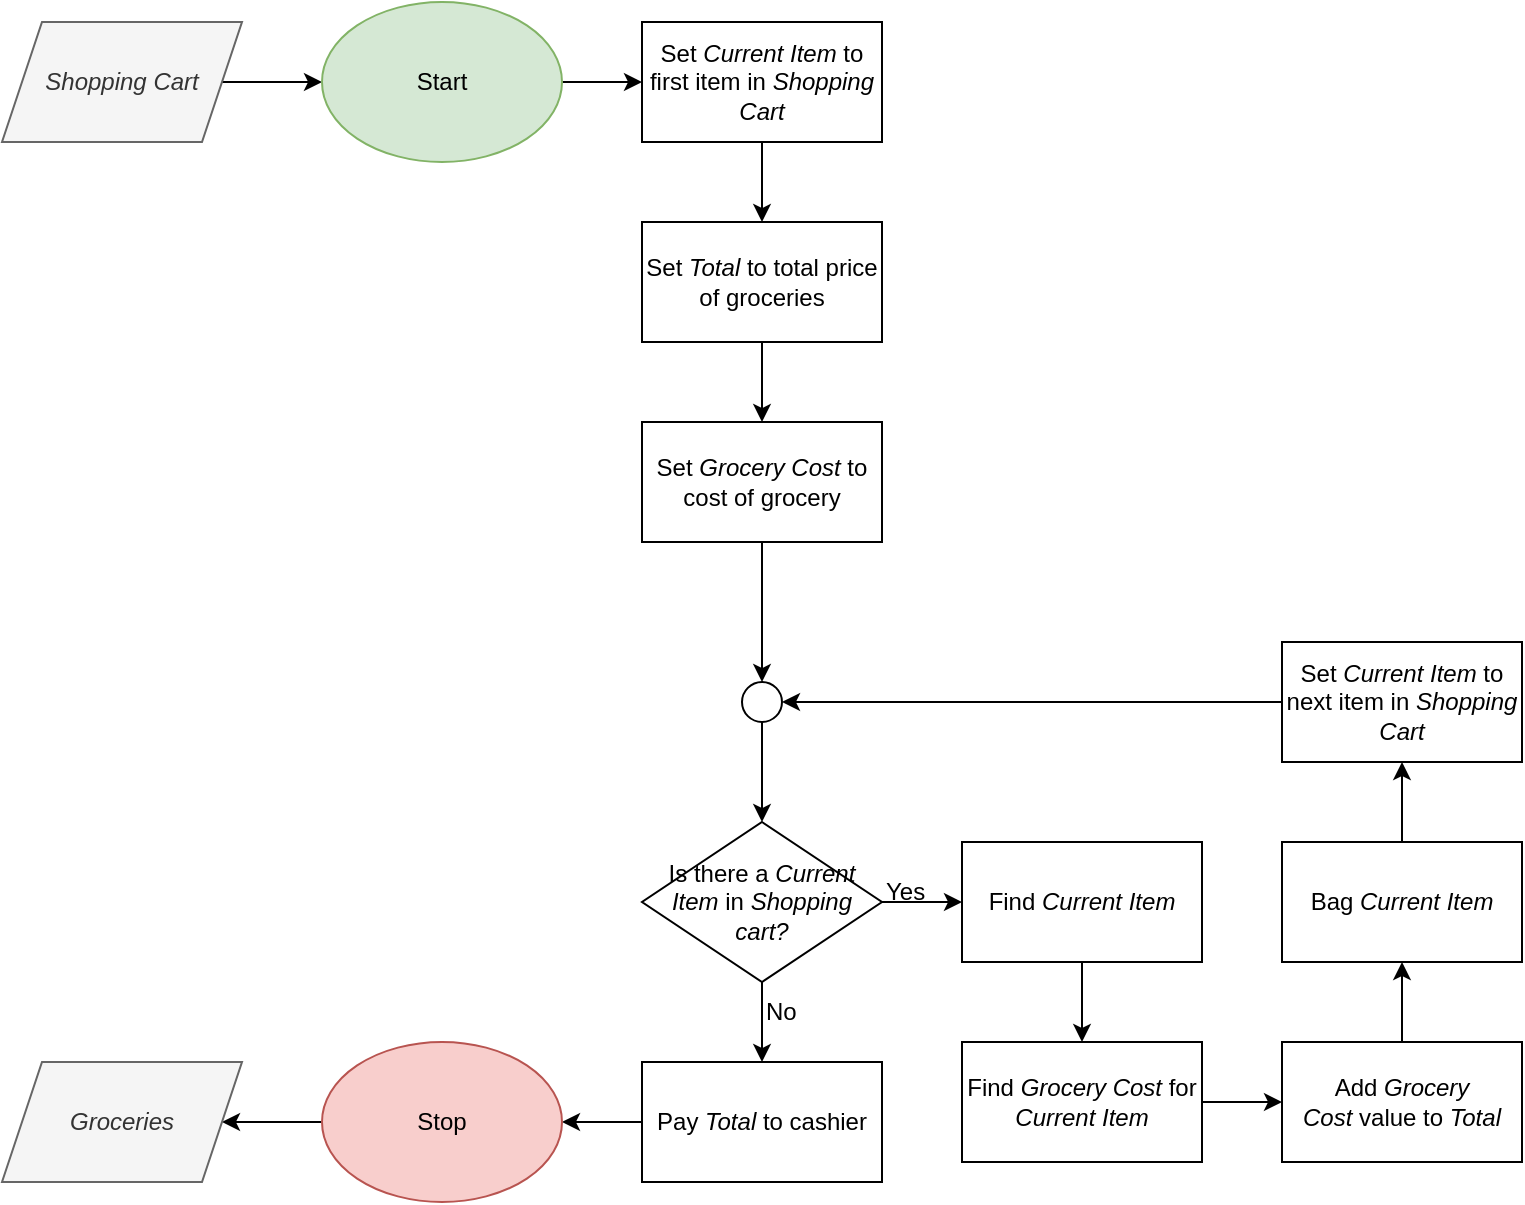 <mxfile version="23.1.0" type="github">
  <diagram name="Page-1" id="R_xbNX1gurj4hNDRkmw0">
    <mxGraphModel dx="1985" dy="1148" grid="1" gridSize="10" guides="1" tooltips="1" connect="1" arrows="1" fold="1" page="1" pageScale="1" pageWidth="850" pageHeight="1100" math="0" shadow="0">
      <root>
        <mxCell id="0" />
        <mxCell id="1" parent="0" />
        <mxCell id="TD8zL6O0Qm3JbNI4ktLX-24" value="" style="edgeStyle=orthogonalEdgeStyle;rounded=0;orthogonalLoop=1;jettySize=auto;html=1;" edge="1" parent="1" source="TD8zL6O0Qm3JbNI4ktLX-1" target="TD8zL6O0Qm3JbNI4ktLX-2">
          <mxGeometry relative="1" as="geometry" />
        </mxCell>
        <mxCell id="TD8zL6O0Qm3JbNI4ktLX-1" value="&lt;i&gt;Shopping Cart&lt;/i&gt;" style="shape=parallelogram;perimeter=parallelogramPerimeter;whiteSpace=wrap;html=1;fixedSize=1;fillColor=#f5f5f5;fontColor=#333333;strokeColor=#666666;" vertex="1" parent="1">
          <mxGeometry x="40" y="50" width="120" height="60" as="geometry" />
        </mxCell>
        <mxCell id="TD8zL6O0Qm3JbNI4ktLX-25" value="" style="edgeStyle=orthogonalEdgeStyle;rounded=0;orthogonalLoop=1;jettySize=auto;html=1;" edge="1" parent="1" source="TD8zL6O0Qm3JbNI4ktLX-2" target="TD8zL6O0Qm3JbNI4ktLX-3">
          <mxGeometry relative="1" as="geometry" />
        </mxCell>
        <mxCell id="TD8zL6O0Qm3JbNI4ktLX-2" value="Start" style="ellipse;whiteSpace=wrap;html=1;fillColor=#d5e8d4;strokeColor=#82b366;" vertex="1" parent="1">
          <mxGeometry x="200" y="40" width="120" height="80" as="geometry" />
        </mxCell>
        <mxCell id="TD8zL6O0Qm3JbNI4ktLX-22" value="" style="edgeStyle=orthogonalEdgeStyle;rounded=0;orthogonalLoop=1;jettySize=auto;html=1;" edge="1" parent="1" source="TD8zL6O0Qm3JbNI4ktLX-3" target="TD8zL6O0Qm3JbNI4ktLX-4">
          <mxGeometry relative="1" as="geometry" />
        </mxCell>
        <mxCell id="TD8zL6O0Qm3JbNI4ktLX-3" value="Set &lt;i&gt;Current Item&lt;/i&gt;&amp;nbsp;to first item in &lt;i&gt;Shopping Cart&lt;/i&gt;" style="rounded=0;whiteSpace=wrap;html=1;" vertex="1" parent="1">
          <mxGeometry x="360" y="50" width="120" height="60" as="geometry" />
        </mxCell>
        <mxCell id="TD8zL6O0Qm3JbNI4ktLX-23" value="" style="edgeStyle=orthogonalEdgeStyle;rounded=0;orthogonalLoop=1;jettySize=auto;html=1;" edge="1" parent="1" source="TD8zL6O0Qm3JbNI4ktLX-4" target="TD8zL6O0Qm3JbNI4ktLX-5">
          <mxGeometry relative="1" as="geometry" />
        </mxCell>
        <mxCell id="TD8zL6O0Qm3JbNI4ktLX-4" value="Set &lt;i&gt;Total&lt;/i&gt;&amp;nbsp;to total price of groceries" style="rounded=0;whiteSpace=wrap;html=1;" vertex="1" parent="1">
          <mxGeometry x="360" y="150" width="120" height="60" as="geometry" />
        </mxCell>
        <mxCell id="TD8zL6O0Qm3JbNI4ktLX-19" value="" style="edgeStyle=orthogonalEdgeStyle;rounded=0;orthogonalLoop=1;jettySize=auto;html=1;" edge="1" parent="1" source="TD8zL6O0Qm3JbNI4ktLX-5" target="TD8zL6O0Qm3JbNI4ktLX-18">
          <mxGeometry relative="1" as="geometry" />
        </mxCell>
        <mxCell id="TD8zL6O0Qm3JbNI4ktLX-5" value="Set &lt;i&gt;Grocery Cost&lt;/i&gt;&amp;nbsp;to cost of grocery" style="rounded=0;whiteSpace=wrap;html=1;" vertex="1" parent="1">
          <mxGeometry x="360" y="250" width="120" height="60" as="geometry" />
        </mxCell>
        <mxCell id="TD8zL6O0Qm3JbNI4ktLX-17" value="" style="edgeStyle=orthogonalEdgeStyle;rounded=0;orthogonalLoop=1;jettySize=auto;html=1;" edge="1" parent="1" source="TD8zL6O0Qm3JbNI4ktLX-6" target="TD8zL6O0Qm3JbNI4ktLX-7">
          <mxGeometry relative="1" as="geometry" />
        </mxCell>
        <mxCell id="TD8zL6O0Qm3JbNI4ktLX-26" value="" style="edgeStyle=orthogonalEdgeStyle;rounded=0;orthogonalLoop=1;jettySize=auto;html=1;" edge="1" parent="1" source="TD8zL6O0Qm3JbNI4ktLX-6" target="TD8zL6O0Qm3JbNI4ktLX-8">
          <mxGeometry relative="1" as="geometry" />
        </mxCell>
        <mxCell id="TD8zL6O0Qm3JbNI4ktLX-6" value="Is there a &lt;i&gt;Current Item&lt;/i&gt;&amp;nbsp;in &lt;i&gt;Shopping cart?&lt;/i&gt;" style="rhombus;whiteSpace=wrap;html=1;" vertex="1" parent="1">
          <mxGeometry x="360" y="450" width="120" height="80" as="geometry" />
        </mxCell>
        <mxCell id="TD8zL6O0Qm3JbNI4ktLX-32" value="" style="edgeStyle=orthogonalEdgeStyle;rounded=0;orthogonalLoop=1;jettySize=auto;html=1;" edge="1" parent="1" source="TD8zL6O0Qm3JbNI4ktLX-7" target="TD8zL6O0Qm3JbNI4ktLX-30">
          <mxGeometry relative="1" as="geometry" />
        </mxCell>
        <mxCell id="TD8zL6O0Qm3JbNI4ktLX-7" value="Pay &lt;i&gt;Total&lt;/i&gt;&amp;nbsp;to cashier" style="rounded=0;whiteSpace=wrap;html=1;" vertex="1" parent="1">
          <mxGeometry x="360" y="570" width="120" height="60" as="geometry" />
        </mxCell>
        <mxCell id="TD8zL6O0Qm3JbNI4ktLX-13" value="" style="edgeStyle=orthogonalEdgeStyle;rounded=0;orthogonalLoop=1;jettySize=auto;html=1;" edge="1" parent="1" source="TD8zL6O0Qm3JbNI4ktLX-8" target="TD8zL6O0Qm3JbNI4ktLX-9">
          <mxGeometry relative="1" as="geometry" />
        </mxCell>
        <mxCell id="TD8zL6O0Qm3JbNI4ktLX-8" value="Find &lt;i&gt;Current Item&lt;/i&gt;" style="rounded=0;whiteSpace=wrap;html=1;" vertex="1" parent="1">
          <mxGeometry x="520" y="460" width="120" height="60" as="geometry" />
        </mxCell>
        <mxCell id="TD8zL6O0Qm3JbNI4ktLX-14" value="" style="edgeStyle=orthogonalEdgeStyle;rounded=0;orthogonalLoop=1;jettySize=auto;html=1;" edge="1" parent="1" source="TD8zL6O0Qm3JbNI4ktLX-9" target="TD8zL6O0Qm3JbNI4ktLX-10">
          <mxGeometry relative="1" as="geometry" />
        </mxCell>
        <mxCell id="TD8zL6O0Qm3JbNI4ktLX-9" value="Find &lt;i&gt;Grocery Cost&lt;/i&gt;&amp;nbsp;for &lt;i&gt;Current Item&lt;/i&gt;" style="rounded=0;whiteSpace=wrap;html=1;" vertex="1" parent="1">
          <mxGeometry x="520" y="560" width="120" height="60" as="geometry" />
        </mxCell>
        <mxCell id="TD8zL6O0Qm3JbNI4ktLX-15" value="" style="edgeStyle=orthogonalEdgeStyle;rounded=0;orthogonalLoop=1;jettySize=auto;html=1;" edge="1" parent="1" source="TD8zL6O0Qm3JbNI4ktLX-10" target="TD8zL6O0Qm3JbNI4ktLX-11">
          <mxGeometry relative="1" as="geometry" />
        </mxCell>
        <mxCell id="TD8zL6O0Qm3JbNI4ktLX-10" value="Add &lt;i&gt;Grocery Cost&lt;/i&gt;&amp;nbsp;value to &lt;i&gt;Total&lt;/i&gt;" style="rounded=0;whiteSpace=wrap;html=1;" vertex="1" parent="1">
          <mxGeometry x="680" y="560" width="120" height="60" as="geometry" />
        </mxCell>
        <mxCell id="TD8zL6O0Qm3JbNI4ktLX-16" value="" style="edgeStyle=orthogonalEdgeStyle;rounded=0;orthogonalLoop=1;jettySize=auto;html=1;" edge="1" parent="1" source="TD8zL6O0Qm3JbNI4ktLX-11" target="TD8zL6O0Qm3JbNI4ktLX-12">
          <mxGeometry relative="1" as="geometry" />
        </mxCell>
        <mxCell id="TD8zL6O0Qm3JbNI4ktLX-11" value="Bag &lt;i&gt;Current Item&lt;/i&gt;" style="rounded=0;whiteSpace=wrap;html=1;" vertex="1" parent="1">
          <mxGeometry x="680" y="460" width="120" height="60" as="geometry" />
        </mxCell>
        <mxCell id="TD8zL6O0Qm3JbNI4ktLX-21" style="edgeStyle=orthogonalEdgeStyle;rounded=0;orthogonalLoop=1;jettySize=auto;html=1;exitX=0;exitY=0.5;exitDx=0;exitDy=0;entryX=1;entryY=0.5;entryDx=0;entryDy=0;" edge="1" parent="1" source="TD8zL6O0Qm3JbNI4ktLX-12" target="TD8zL6O0Qm3JbNI4ktLX-18">
          <mxGeometry relative="1" as="geometry">
            <mxPoint x="450" y="389.696" as="targetPoint" />
          </mxGeometry>
        </mxCell>
        <mxCell id="TD8zL6O0Qm3JbNI4ktLX-12" value="Set &lt;i&gt;Current Item&lt;/i&gt;&amp;nbsp;to next item in &lt;i&gt;Shopping Cart&lt;/i&gt;" style="rounded=0;whiteSpace=wrap;html=1;" vertex="1" parent="1">
          <mxGeometry x="680" y="360" width="120" height="60" as="geometry" />
        </mxCell>
        <mxCell id="TD8zL6O0Qm3JbNI4ktLX-20" value="" style="edgeStyle=orthogonalEdgeStyle;rounded=0;orthogonalLoop=1;jettySize=auto;html=1;" edge="1" parent="1" source="TD8zL6O0Qm3JbNI4ktLX-18" target="TD8zL6O0Qm3JbNI4ktLX-6">
          <mxGeometry relative="1" as="geometry" />
        </mxCell>
        <mxCell id="TD8zL6O0Qm3JbNI4ktLX-18" value="" style="ellipse;whiteSpace=wrap;html=1;aspect=fixed;" vertex="1" parent="1">
          <mxGeometry x="410" y="380" width="20" height="20" as="geometry" />
        </mxCell>
        <mxCell id="TD8zL6O0Qm3JbNI4ktLX-27" value="Yes" style="text;html=1;strokeColor=none;fillColor=none;align=left;verticalAlign=middle;whiteSpace=wrap;rounded=0;" vertex="1" parent="1">
          <mxGeometry x="480" y="470" width="60" height="30" as="geometry" />
        </mxCell>
        <mxCell id="TD8zL6O0Qm3JbNI4ktLX-29" value="No" style="text;html=1;strokeColor=none;fillColor=none;align=left;verticalAlign=middle;whiteSpace=wrap;rounded=0;" vertex="1" parent="1">
          <mxGeometry x="420" y="530" width="60" height="30" as="geometry" />
        </mxCell>
        <mxCell id="TD8zL6O0Qm3JbNI4ktLX-33" value="" style="edgeStyle=orthogonalEdgeStyle;rounded=0;orthogonalLoop=1;jettySize=auto;html=1;" edge="1" parent="1" source="TD8zL6O0Qm3JbNI4ktLX-30" target="TD8zL6O0Qm3JbNI4ktLX-31">
          <mxGeometry relative="1" as="geometry" />
        </mxCell>
        <mxCell id="TD8zL6O0Qm3JbNI4ktLX-30" value="Stop" style="ellipse;whiteSpace=wrap;html=1;fillColor=#f8cecc;strokeColor=#b85450;" vertex="1" parent="1">
          <mxGeometry x="200" y="560" width="120" height="80" as="geometry" />
        </mxCell>
        <mxCell id="TD8zL6O0Qm3JbNI4ktLX-31" value="&lt;i&gt;Groceries&lt;/i&gt;" style="shape=parallelogram;perimeter=parallelogramPerimeter;whiteSpace=wrap;html=1;fixedSize=1;fillColor=#f5f5f5;fontColor=#333333;strokeColor=#666666;" vertex="1" parent="1">
          <mxGeometry x="40" y="570" width="120" height="60" as="geometry" />
        </mxCell>
      </root>
    </mxGraphModel>
  </diagram>
</mxfile>
